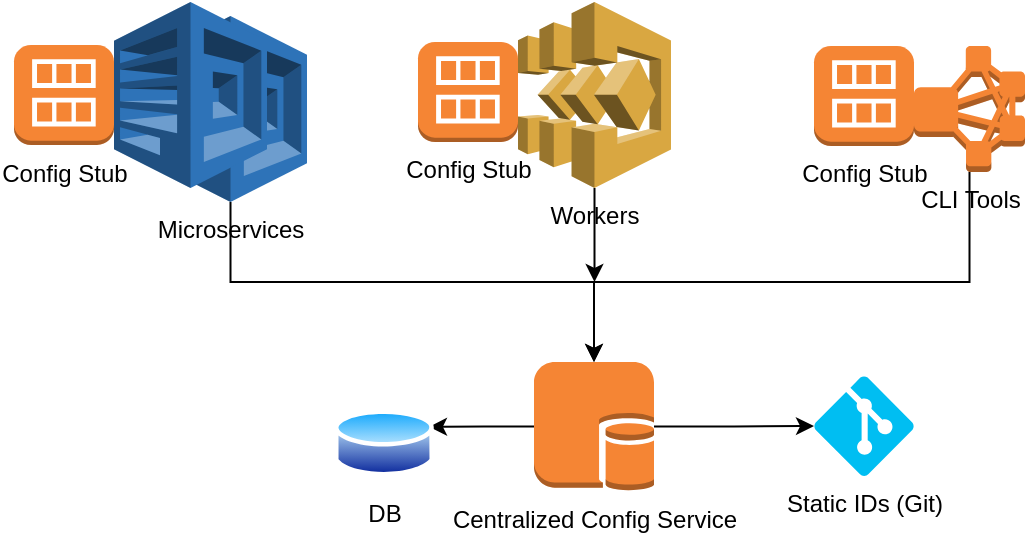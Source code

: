 <mxfile version="12.6.1" type="github">
  <diagram id="IsnPoK5MagyiCWdA0JYq" name="Page-1">
    <mxGraphModel dx="946" dy="544" grid="1" gridSize="10" guides="1" tooltips="1" connect="1" arrows="1" fold="1" page="1" pageScale="1" pageWidth="850" pageHeight="1100" math="0" shadow="0">
      <root>
        <mxCell id="0"/>
        <mxCell id="1" parent="0"/>
        <mxCell id="Tg_Q_-GsLaCHAvEcouOj-2" style="edgeStyle=orthogonalEdgeStyle;rounded=0;orthogonalLoop=1;jettySize=auto;html=1;" edge="1" parent="1" source="_6uwvzbpBUcutJMh2Iwz-1" target="Tg_Q_-GsLaCHAvEcouOj-1">
          <mxGeometry relative="1" as="geometry"/>
        </mxCell>
        <mxCell id="Tg_Q_-GsLaCHAvEcouOj-5" style="edgeStyle=orthogonalEdgeStyle;rounded=0;orthogonalLoop=1;jettySize=auto;html=1;entryX=1;entryY=0.25;entryDx=0;entryDy=0;" edge="1" parent="1" source="_6uwvzbpBUcutJMh2Iwz-1" target="Tg_Q_-GsLaCHAvEcouOj-4">
          <mxGeometry relative="1" as="geometry"/>
        </mxCell>
        <mxCell id="_6uwvzbpBUcutJMh2Iwz-1" value="Centralized Config Service" style="outlineConnect=0;dashed=0;verticalLabelPosition=bottom;verticalAlign=top;align=center;html=1;shape=mxgraph.aws3.db_on_instance;fillColor=#F58534;gradientColor=none;" parent="1" vertex="1">
          <mxGeometry x="310" y="210" width="60" height="64.5" as="geometry"/>
        </mxCell>
        <mxCell id="_6uwvzbpBUcutJMh2Iwz-11" style="edgeStyle=orthogonalEdgeStyle;rounded=0;orthogonalLoop=1;jettySize=auto;html=1;" parent="1" source="_6uwvzbpBUcutJMh2Iwz-2" target="_6uwvzbpBUcutJMh2Iwz-1" edge="1">
          <mxGeometry relative="1" as="geometry">
            <Array as="points">
              <mxPoint x="158" y="170"/>
              <mxPoint x="340" y="170"/>
            </Array>
          </mxGeometry>
        </mxCell>
        <mxCell id="_6uwvzbpBUcutJMh2Iwz-2" value="Microservices" style="outlineConnect=0;dashed=0;verticalLabelPosition=bottom;verticalAlign=top;align=center;html=1;shape=mxgraph.aws3.polly;fillColor=#2E73B8;gradientColor=none;" parent="1" vertex="1">
          <mxGeometry x="120" y="37" width="76.5" height="93" as="geometry"/>
        </mxCell>
        <mxCell id="_6uwvzbpBUcutJMh2Iwz-3" value="" style="outlineConnect=0;dashed=0;verticalLabelPosition=bottom;verticalAlign=top;align=center;html=1;shape=mxgraph.aws3.polly;fillColor=#2E73B8;gradientColor=none;" parent="1" vertex="1">
          <mxGeometry x="100" y="30" width="76.5" height="93" as="geometry"/>
        </mxCell>
        <mxCell id="_6uwvzbpBUcutJMh2Iwz-13" style="edgeStyle=orthogonalEdgeStyle;rounded=0;orthogonalLoop=1;jettySize=auto;html=1;" parent="1" source="_6uwvzbpBUcutJMh2Iwz-4" edge="1">
          <mxGeometry relative="1" as="geometry">
            <mxPoint x="340.25" y="170" as="targetPoint"/>
          </mxGeometry>
        </mxCell>
        <mxCell id="_6uwvzbpBUcutJMh2Iwz-4" value="Workers" style="outlineConnect=0;dashed=0;verticalLabelPosition=bottom;verticalAlign=top;align=center;html=1;shape=mxgraph.aws3.step_functions;fillColor=#D9A741;gradientColor=none;" parent="1" vertex="1">
          <mxGeometry x="302" y="30" width="76.5" height="93" as="geometry"/>
        </mxCell>
        <mxCell id="_6uwvzbpBUcutJMh2Iwz-12" style="edgeStyle=orthogonalEdgeStyle;rounded=0;orthogonalLoop=1;jettySize=auto;html=1;" parent="1" source="_6uwvzbpBUcutJMh2Iwz-5" target="_6uwvzbpBUcutJMh2Iwz-1" edge="1">
          <mxGeometry relative="1" as="geometry">
            <Array as="points">
              <mxPoint x="528" y="170"/>
              <mxPoint x="340" y="170"/>
            </Array>
          </mxGeometry>
        </mxCell>
        <mxCell id="_6uwvzbpBUcutJMh2Iwz-5" value="CLI Tools" style="outlineConnect=0;dashed=0;verticalLabelPosition=bottom;verticalAlign=top;align=center;html=1;shape=mxgraph.aws3.emr_cluster;fillColor=#F58534;gradientColor=none;" parent="1" vertex="1">
          <mxGeometry x="500" y="52" width="55.5" height="63" as="geometry"/>
        </mxCell>
        <mxCell id="_6uwvzbpBUcutJMh2Iwz-8" value="Config Stub" style="outlineConnect=0;dashed=0;verticalLabelPosition=bottom;verticalAlign=top;align=center;html=1;shape=mxgraph.aws3.ami;fillColor=#F58534;gradientColor=none;" parent="1" vertex="1">
          <mxGeometry x="50" y="51.5" width="50" height="50" as="geometry"/>
        </mxCell>
        <mxCell id="_6uwvzbpBUcutJMh2Iwz-9" value="Config Stub" style="outlineConnect=0;dashed=0;verticalLabelPosition=bottom;verticalAlign=top;align=center;html=1;shape=mxgraph.aws3.ami;fillColor=#F58534;gradientColor=none;" parent="1" vertex="1">
          <mxGeometry x="252" y="50" width="50" height="50" as="geometry"/>
        </mxCell>
        <mxCell id="_6uwvzbpBUcutJMh2Iwz-10" value="Config Stub" style="outlineConnect=0;dashed=0;verticalLabelPosition=bottom;verticalAlign=top;align=center;html=1;shape=mxgraph.aws3.ami;fillColor=#F58534;gradientColor=none;" parent="1" vertex="1">
          <mxGeometry x="450" y="52" width="50" height="50" as="geometry"/>
        </mxCell>
        <mxCell id="Tg_Q_-GsLaCHAvEcouOj-1" value="Static IDs (Git)" style="verticalLabelPosition=bottom;html=1;verticalAlign=top;align=center;strokeColor=none;fillColor=#00BEF2;shape=mxgraph.azure.git_repository;" vertex="1" parent="1">
          <mxGeometry x="450" y="217" width="50" height="50" as="geometry"/>
        </mxCell>
        <mxCell id="Tg_Q_-GsLaCHAvEcouOj-4" value="DB" style="aspect=fixed;perimeter=ellipsePerimeter;html=1;align=center;shadow=0;dashed=0;spacingTop=3;image;image=img/lib/active_directory/database.svg;" vertex="1" parent="1">
          <mxGeometry x="210" y="232" width="50" height="37" as="geometry"/>
        </mxCell>
      </root>
    </mxGraphModel>
  </diagram>
</mxfile>
